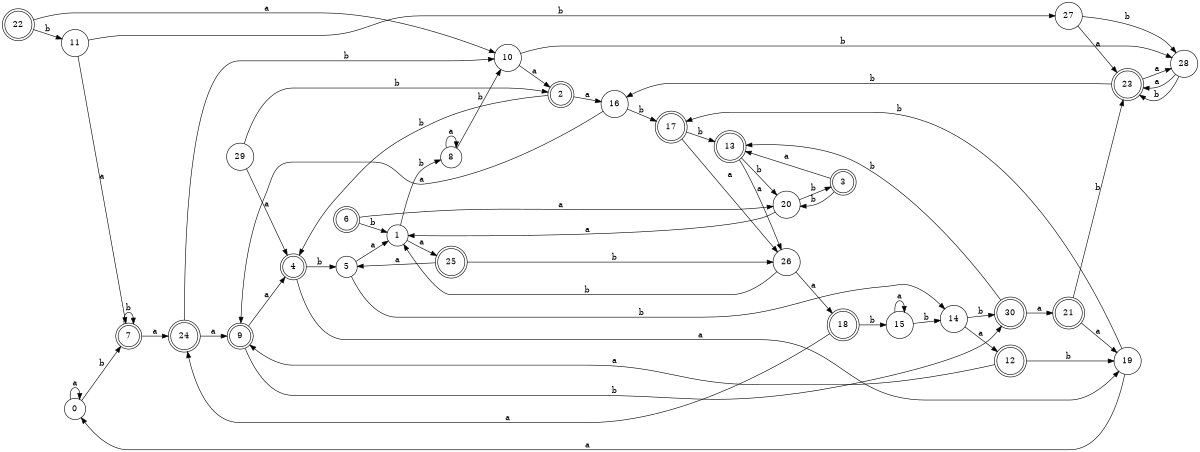 digraph n25_9 {
__start0 [label="" shape="none"];

rankdir=LR;
size="8,5";

s0 [style="filled", color="black", fillcolor="white" shape="circle", label="0"];
s1 [style="filled", color="black", fillcolor="white" shape="circle", label="1"];
s2 [style="rounded,filled", color="black", fillcolor="white" shape="doublecircle", label="2"];
s3 [style="rounded,filled", color="black", fillcolor="white" shape="doublecircle", label="3"];
s4 [style="rounded,filled", color="black", fillcolor="white" shape="doublecircle", label="4"];
s5 [style="filled", color="black", fillcolor="white" shape="circle", label="5"];
s6 [style="rounded,filled", color="black", fillcolor="white" shape="doublecircle", label="6"];
s7 [style="rounded,filled", color="black", fillcolor="white" shape="doublecircle", label="7"];
s8 [style="filled", color="black", fillcolor="white" shape="circle", label="8"];
s9 [style="rounded,filled", color="black", fillcolor="white" shape="doublecircle", label="9"];
s10 [style="filled", color="black", fillcolor="white" shape="circle", label="10"];
s11 [style="filled", color="black", fillcolor="white" shape="circle", label="11"];
s12 [style="rounded,filled", color="black", fillcolor="white" shape="doublecircle", label="12"];
s13 [style="rounded,filled", color="black", fillcolor="white" shape="doublecircle", label="13"];
s14 [style="filled", color="black", fillcolor="white" shape="circle", label="14"];
s15 [style="filled", color="black", fillcolor="white" shape="circle", label="15"];
s16 [style="filled", color="black", fillcolor="white" shape="circle", label="16"];
s17 [style="rounded,filled", color="black", fillcolor="white" shape="doublecircle", label="17"];
s18 [style="rounded,filled", color="black", fillcolor="white" shape="doublecircle", label="18"];
s19 [style="filled", color="black", fillcolor="white" shape="circle", label="19"];
s20 [style="filled", color="black", fillcolor="white" shape="circle", label="20"];
s21 [style="rounded,filled", color="black", fillcolor="white" shape="doublecircle", label="21"];
s22 [style="rounded,filled", color="black", fillcolor="white" shape="doublecircle", label="22"];
s23 [style="rounded,filled", color="black", fillcolor="white" shape="doublecircle", label="23"];
s24 [style="rounded,filled", color="black", fillcolor="white" shape="doublecircle", label="24"];
s25 [style="rounded,filled", color="black", fillcolor="white" shape="doublecircle", label="25"];
s26 [style="filled", color="black", fillcolor="white" shape="circle", label="26"];
s27 [style="filled", color="black", fillcolor="white" shape="circle", label="27"];
s28 [style="filled", color="black", fillcolor="white" shape="circle", label="28"];
s29 [style="filled", color="black", fillcolor="white" shape="circle", label="29"];
s30 [style="rounded,filled", color="black", fillcolor="white" shape="doublecircle", label="30"];
s0 -> s0 [label="a"];
s0 -> s7 [label="b"];
s1 -> s25 [label="a"];
s1 -> s8 [label="b"];
s2 -> s16 [label="a"];
s2 -> s4 [label="b"];
s3 -> s13 [label="a"];
s3 -> s20 [label="b"];
s4 -> s19 [label="a"];
s4 -> s5 [label="b"];
s5 -> s1 [label="a"];
s5 -> s14 [label="b"];
s6 -> s20 [label="a"];
s6 -> s1 [label="b"];
s7 -> s24 [label="a"];
s7 -> s7 [label="b"];
s8 -> s8 [label="a"];
s8 -> s10 [label="b"];
s9 -> s4 [label="a"];
s9 -> s30 [label="b"];
s10 -> s2 [label="a"];
s10 -> s28 [label="b"];
s11 -> s7 [label="a"];
s11 -> s27 [label="b"];
s12 -> s9 [label="a"];
s12 -> s19 [label="b"];
s13 -> s26 [label="a"];
s13 -> s20 [label="b"];
s14 -> s12 [label="a"];
s14 -> s30 [label="b"];
s15 -> s15 [label="a"];
s15 -> s14 [label="b"];
s16 -> s9 [label="a"];
s16 -> s17 [label="b"];
s17 -> s26 [label="a"];
s17 -> s13 [label="b"];
s18 -> s24 [label="a"];
s18 -> s15 [label="b"];
s19 -> s0 [label="a"];
s19 -> s17 [label="b"];
s20 -> s1 [label="a"];
s20 -> s3 [label="b"];
s21 -> s19 [label="a"];
s21 -> s23 [label="b"];
s22 -> s10 [label="a"];
s22 -> s11 [label="b"];
s23 -> s28 [label="a"];
s23 -> s16 [label="b"];
s24 -> s9 [label="a"];
s24 -> s10 [label="b"];
s25 -> s5 [label="a"];
s25 -> s26 [label="b"];
s26 -> s18 [label="a"];
s26 -> s1 [label="b"];
s27 -> s23 [label="a"];
s27 -> s28 [label="b"];
s28 -> s23 [label="a"];
s28 -> s23 [label="b"];
s29 -> s4 [label="a"];
s29 -> s2 [label="b"];
s30 -> s21 [label="a"];
s30 -> s13 [label="b"];

}